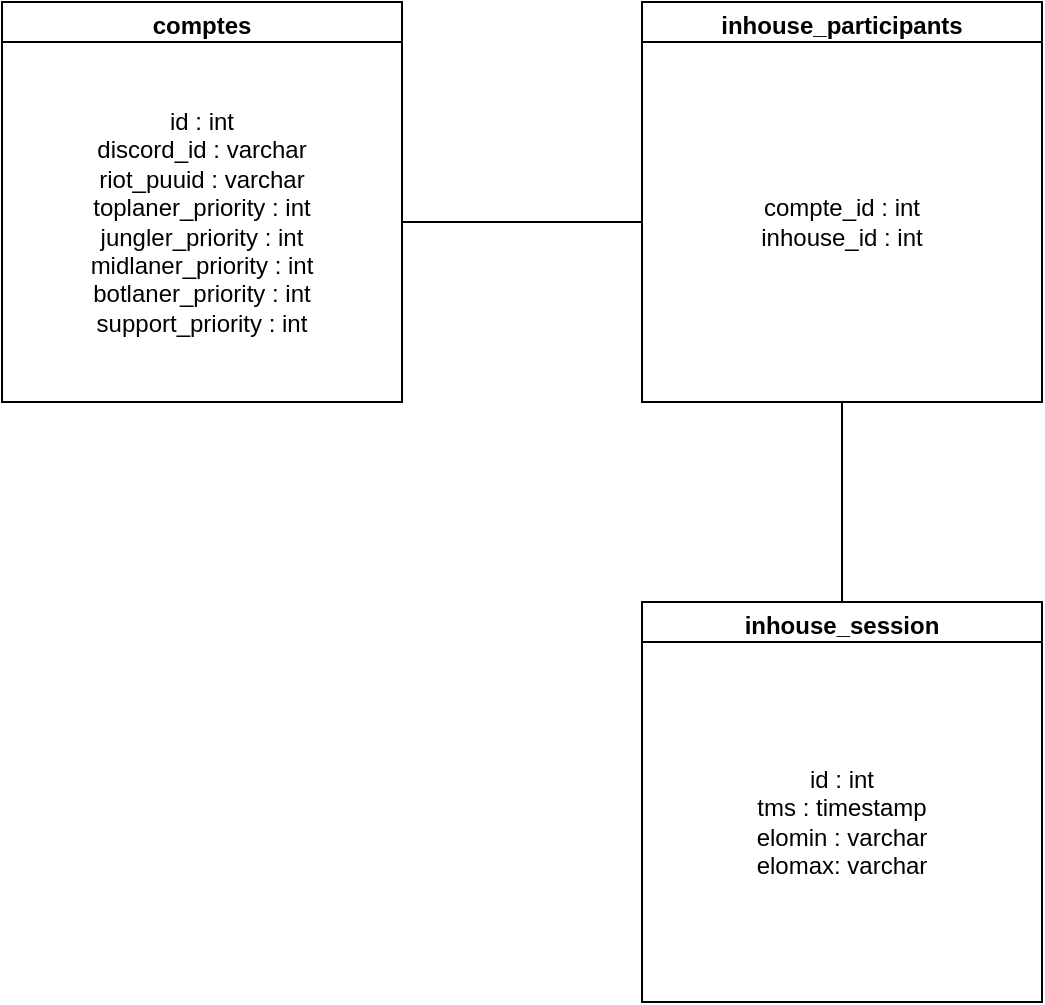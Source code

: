 <mxfile>
    <diagram id="OKbopJxg0UrW6eN5WAiy" name="Page-1">
        <mxGraphModel dx="1394" dy="626" grid="1" gridSize="10" guides="1" tooltips="1" connect="1" arrows="1" fold="1" page="1" pageScale="1" pageWidth="850" pageHeight="1100" math="0" shadow="0">
            <root>
                <mxCell id="0"/>
                <mxCell id="1" parent="0"/>
                <mxCell id="3" value="comptes" style="swimlane;whiteSpace=wrap;html=1;" parent="1" vertex="1">
                    <mxGeometry x="80" y="40" width="200" height="200" as="geometry"/>
                </mxCell>
                <mxCell id="4" value="id : int&lt;br&gt;discord_id : varchar&lt;br&gt;riot_puuid : varchar&lt;br&gt;toplaner_priority : int&lt;br&gt;jungler_priority : int&lt;br&gt;midlaner_priority : int&lt;br&gt;botlaner_priority : int&lt;br&gt;support_priority : int" style="rounded=0;whiteSpace=wrap;html=1;" parent="3" vertex="1">
                    <mxGeometry y="20" width="200" height="180" as="geometry"/>
                </mxCell>
                <mxCell id="5" value="inhouse_session" style="swimlane;whiteSpace=wrap;html=1;" parent="1" vertex="1">
                    <mxGeometry x="400" y="340" width="200" height="200" as="geometry"/>
                </mxCell>
                <mxCell id="6" value="id : int&lt;br&gt;tms : timestamp&lt;br&gt;elomin : varchar&lt;br&gt;elomax: varchar" style="rounded=0;whiteSpace=wrap;html=1;" parent="5" vertex="1">
                    <mxGeometry y="20" width="200" height="180" as="geometry"/>
                </mxCell>
                <mxCell id="7" value="inhouse_participants" style="swimlane;whiteSpace=wrap;html=1;" parent="1" vertex="1">
                    <mxGeometry x="400" y="40" width="200" height="200" as="geometry"/>
                </mxCell>
                <mxCell id="8" value="compte_id : int&lt;br&gt;inhouse_id : int" style="rounded=0;whiteSpace=wrap;html=1;" parent="7" vertex="1">
                    <mxGeometry y="20" width="200" height="180" as="geometry"/>
                </mxCell>
                <mxCell id="9" value="" style="endArrow=none;html=1;exitX=1;exitY=0.5;exitDx=0;exitDy=0;entryX=0;entryY=0.5;entryDx=0;entryDy=0;" parent="1" source="4" target="8" edge="1">
                    <mxGeometry width="50" height="50" relative="1" as="geometry">
                        <mxPoint x="400" y="280" as="sourcePoint"/>
                        <mxPoint x="450" y="230" as="targetPoint"/>
                    </mxGeometry>
                </mxCell>
                <mxCell id="10" value="" style="endArrow=none;html=1;exitX=0.5;exitY=0;exitDx=0;exitDy=0;entryX=0.5;entryY=1;entryDx=0;entryDy=0;" parent="1" source="5" target="8" edge="1">
                    <mxGeometry width="50" height="50" relative="1" as="geometry">
                        <mxPoint x="400" y="280" as="sourcePoint"/>
                        <mxPoint x="450" y="230" as="targetPoint"/>
                    </mxGeometry>
                </mxCell>
            </root>
        </mxGraphModel>
    </diagram>
</mxfile>